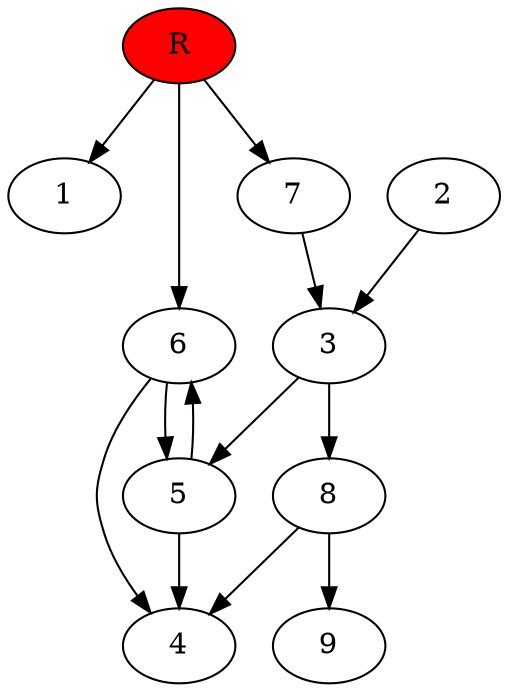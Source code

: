 digraph prb2651 {
	1
	2
	3
	4
	5
	6
	7
	8
	R [fillcolor="#ff0000" style=filled]
	2 -> 3
	3 -> 5
	3 -> 8
	5 -> 4
	5 -> 6
	6 -> 4
	6 -> 5
	7 -> 3
	8 -> 4
	8 -> 9
	R -> 1
	R -> 6
	R -> 7
}
